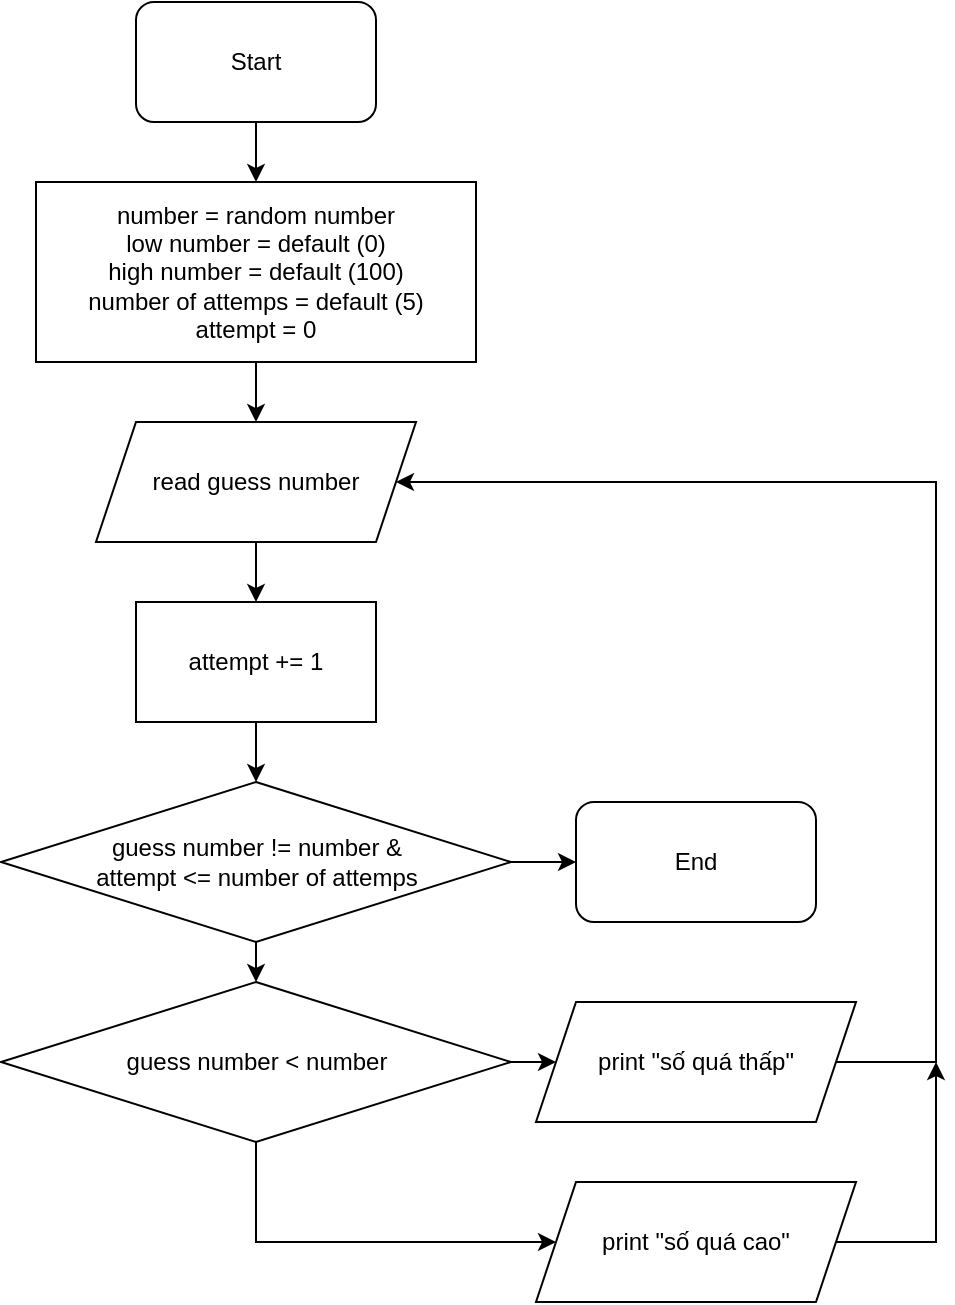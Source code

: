 <mxfile>
    <diagram id="VJNyvGdKVtia5o0J-Auj" name="Page-1">
        <mxGraphModel dx="672" dy="615" grid="1" gridSize="10" guides="1" tooltips="1" connect="1" arrows="1" fold="1" page="0" pageScale="1" pageWidth="850" pageHeight="1100" math="0" shadow="0">
            <root>
                <mxCell id="0"/>
                <mxCell id="1" parent="0"/>
                <mxCell id="4" style="edgeStyle=none;html=1;exitX=0.5;exitY=1;exitDx=0;exitDy=0;entryX=0.5;entryY=0;entryDx=0;entryDy=0;" edge="1" parent="1" source="2" target="3">
                    <mxGeometry relative="1" as="geometry"/>
                </mxCell>
                <mxCell id="2" value="Start" style="rounded=1;whiteSpace=wrap;html=1;" vertex="1" parent="1">
                    <mxGeometry x="120" y="40" width="120" height="60" as="geometry"/>
                </mxCell>
                <mxCell id="6" style="edgeStyle=none;html=1;exitX=0.5;exitY=1;exitDx=0;exitDy=0;entryX=0.5;entryY=0;entryDx=0;entryDy=0;" edge="1" parent="1" source="3" target="5">
                    <mxGeometry relative="1" as="geometry"/>
                </mxCell>
                <mxCell id="3" value="number = random number&lt;br&gt;low number = default (0)&lt;br&gt;high number = default (100)&lt;br&gt;number of attemps = default (5)&lt;br&gt;attempt = 0" style="rounded=0;whiteSpace=wrap;html=1;" vertex="1" parent="1">
                    <mxGeometry x="70" y="130" width="220" height="90" as="geometry"/>
                </mxCell>
                <mxCell id="12" style="edgeStyle=none;html=1;exitX=0.5;exitY=1;exitDx=0;exitDy=0;entryX=0.5;entryY=0;entryDx=0;entryDy=0;" edge="1" parent="1" source="5" target="11">
                    <mxGeometry relative="1" as="geometry"/>
                </mxCell>
                <mxCell id="5" value="read guess number" style="shape=parallelogram;perimeter=parallelogramPerimeter;whiteSpace=wrap;html=1;fixedSize=1;" vertex="1" parent="1">
                    <mxGeometry x="100" y="250" width="160" height="60" as="geometry"/>
                </mxCell>
                <mxCell id="14" style="edgeStyle=none;html=1;exitX=1;exitY=0.5;exitDx=0;exitDy=0;entryX=0;entryY=0.5;entryDx=0;entryDy=0;" edge="1" parent="1" source="7" target="9">
                    <mxGeometry relative="1" as="geometry"/>
                </mxCell>
                <mxCell id="19" style="edgeStyle=none;html=1;exitX=0.5;exitY=1;exitDx=0;exitDy=0;entryX=0.5;entryY=0;entryDx=0;entryDy=0;" edge="1" parent="1" source="7" target="15">
                    <mxGeometry relative="1" as="geometry"/>
                </mxCell>
                <mxCell id="7" value="guess number != number &amp;amp;&lt;br&gt;attempt &amp;lt;= number of attemps" style="rhombus;whiteSpace=wrap;html=1;" vertex="1" parent="1">
                    <mxGeometry x="52.5" y="430" width="255" height="80" as="geometry"/>
                </mxCell>
                <mxCell id="9" value="End" style="rounded=1;whiteSpace=wrap;html=1;" vertex="1" parent="1">
                    <mxGeometry x="340" y="440" width="120" height="60" as="geometry"/>
                </mxCell>
                <mxCell id="13" style="edgeStyle=none;html=1;exitX=0.5;exitY=1;exitDx=0;exitDy=0;entryX=0.5;entryY=0;entryDx=0;entryDy=0;" edge="1" parent="1" source="11" target="7">
                    <mxGeometry relative="1" as="geometry"/>
                </mxCell>
                <mxCell id="11" value="attempt += 1" style="rounded=0;whiteSpace=wrap;html=1;" vertex="1" parent="1">
                    <mxGeometry x="120" y="340" width="120" height="60" as="geometry"/>
                </mxCell>
                <mxCell id="23" style="edgeStyle=none;html=1;exitX=0.5;exitY=1;exitDx=0;exitDy=0;entryX=0;entryY=0.5;entryDx=0;entryDy=0;rounded=0;" edge="1" parent="1" source="15" target="17">
                    <mxGeometry relative="1" as="geometry">
                        <Array as="points">
                            <mxPoint x="180" y="660"/>
                        </Array>
                    </mxGeometry>
                </mxCell>
                <mxCell id="24" style="edgeStyle=none;rounded=0;html=1;exitX=1;exitY=0.5;exitDx=0;exitDy=0;entryX=0;entryY=0.5;entryDx=0;entryDy=0;" edge="1" parent="1" source="15" target="18">
                    <mxGeometry relative="1" as="geometry"/>
                </mxCell>
                <mxCell id="15" value="guess number &amp;lt; number" style="rhombus;whiteSpace=wrap;html=1;" vertex="1" parent="1">
                    <mxGeometry x="52.5" y="530" width="255" height="80" as="geometry"/>
                </mxCell>
                <mxCell id="27" style="edgeStyle=none;rounded=0;html=1;exitX=1;exitY=0.5;exitDx=0;exitDy=0;" edge="1" parent="1" source="17">
                    <mxGeometry relative="1" as="geometry">
                        <mxPoint x="520" y="570" as="targetPoint"/>
                        <Array as="points">
                            <mxPoint x="520" y="660"/>
                        </Array>
                    </mxGeometry>
                </mxCell>
                <mxCell id="17" value="print &quot;số quá cao&quot;" style="shape=parallelogram;perimeter=parallelogramPerimeter;whiteSpace=wrap;html=1;fixedSize=1;" vertex="1" parent="1">
                    <mxGeometry x="320" y="630" width="160" height="60" as="geometry"/>
                </mxCell>
                <mxCell id="26" style="edgeStyle=none;rounded=0;html=1;exitX=1;exitY=0.5;exitDx=0;exitDy=0;entryX=1;entryY=0.5;entryDx=0;entryDy=0;" edge="1" parent="1" source="18" target="5">
                    <mxGeometry relative="1" as="geometry">
                        <Array as="points">
                            <mxPoint x="520" y="570"/>
                            <mxPoint x="520" y="280"/>
                        </Array>
                    </mxGeometry>
                </mxCell>
                <mxCell id="18" value="print &quot;số quá thấp&quot;" style="shape=parallelogram;perimeter=parallelogramPerimeter;whiteSpace=wrap;html=1;fixedSize=1;" vertex="1" parent="1">
                    <mxGeometry x="320" y="540" width="160" height="60" as="geometry"/>
                </mxCell>
            </root>
        </mxGraphModel>
    </diagram>
</mxfile>
